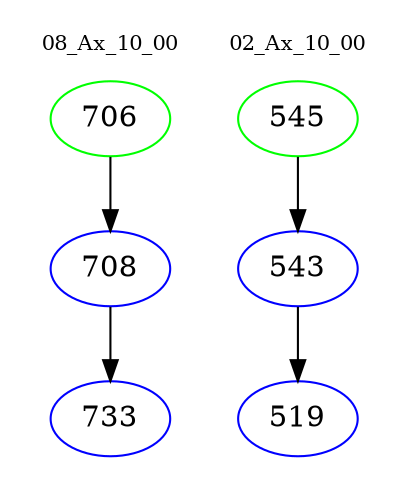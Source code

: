 digraph{
subgraph cluster_0 {
color = white
label = "08_Ax_10_00";
fontsize=10;
T0_706 [label="706", color="green"]
T0_706 -> T0_708 [color="black"]
T0_708 [label="708", color="blue"]
T0_708 -> T0_733 [color="black"]
T0_733 [label="733", color="blue"]
}
subgraph cluster_1 {
color = white
label = "02_Ax_10_00";
fontsize=10;
T1_545 [label="545", color="green"]
T1_545 -> T1_543 [color="black"]
T1_543 [label="543", color="blue"]
T1_543 -> T1_519 [color="black"]
T1_519 [label="519", color="blue"]
}
}
